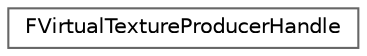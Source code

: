 digraph "Graphical Class Hierarchy"
{
 // INTERACTIVE_SVG=YES
 // LATEX_PDF_SIZE
  bgcolor="transparent";
  edge [fontname=Helvetica,fontsize=10,labelfontname=Helvetica,labelfontsize=10];
  node [fontname=Helvetica,fontsize=10,shape=box,height=0.2,width=0.4];
  rankdir="LR";
  Node0 [id="Node000000",label="FVirtualTextureProducerHandle",height=0.2,width=0.4,color="grey40", fillcolor="white", style="filled",URL="$da/d71/unionFVirtualTextureProducerHandle.html",tooltip=" "];
}
